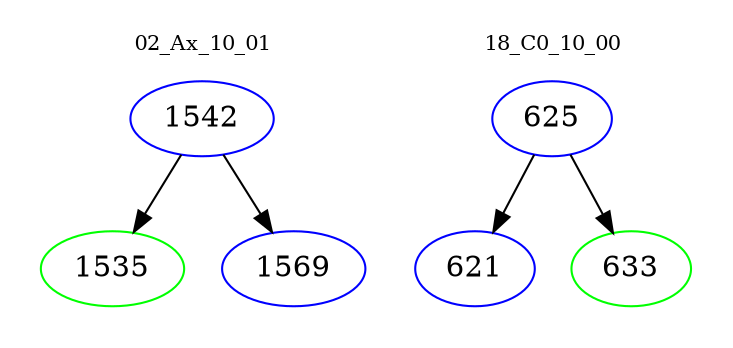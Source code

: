 digraph{
subgraph cluster_0 {
color = white
label = "02_Ax_10_01";
fontsize=10;
T0_1542 [label="1542", color="blue"]
T0_1542 -> T0_1535 [color="black"]
T0_1535 [label="1535", color="green"]
T0_1542 -> T0_1569 [color="black"]
T0_1569 [label="1569", color="blue"]
}
subgraph cluster_1 {
color = white
label = "18_C0_10_00";
fontsize=10;
T1_625 [label="625", color="blue"]
T1_625 -> T1_621 [color="black"]
T1_621 [label="621", color="blue"]
T1_625 -> T1_633 [color="black"]
T1_633 [label="633", color="green"]
}
}
